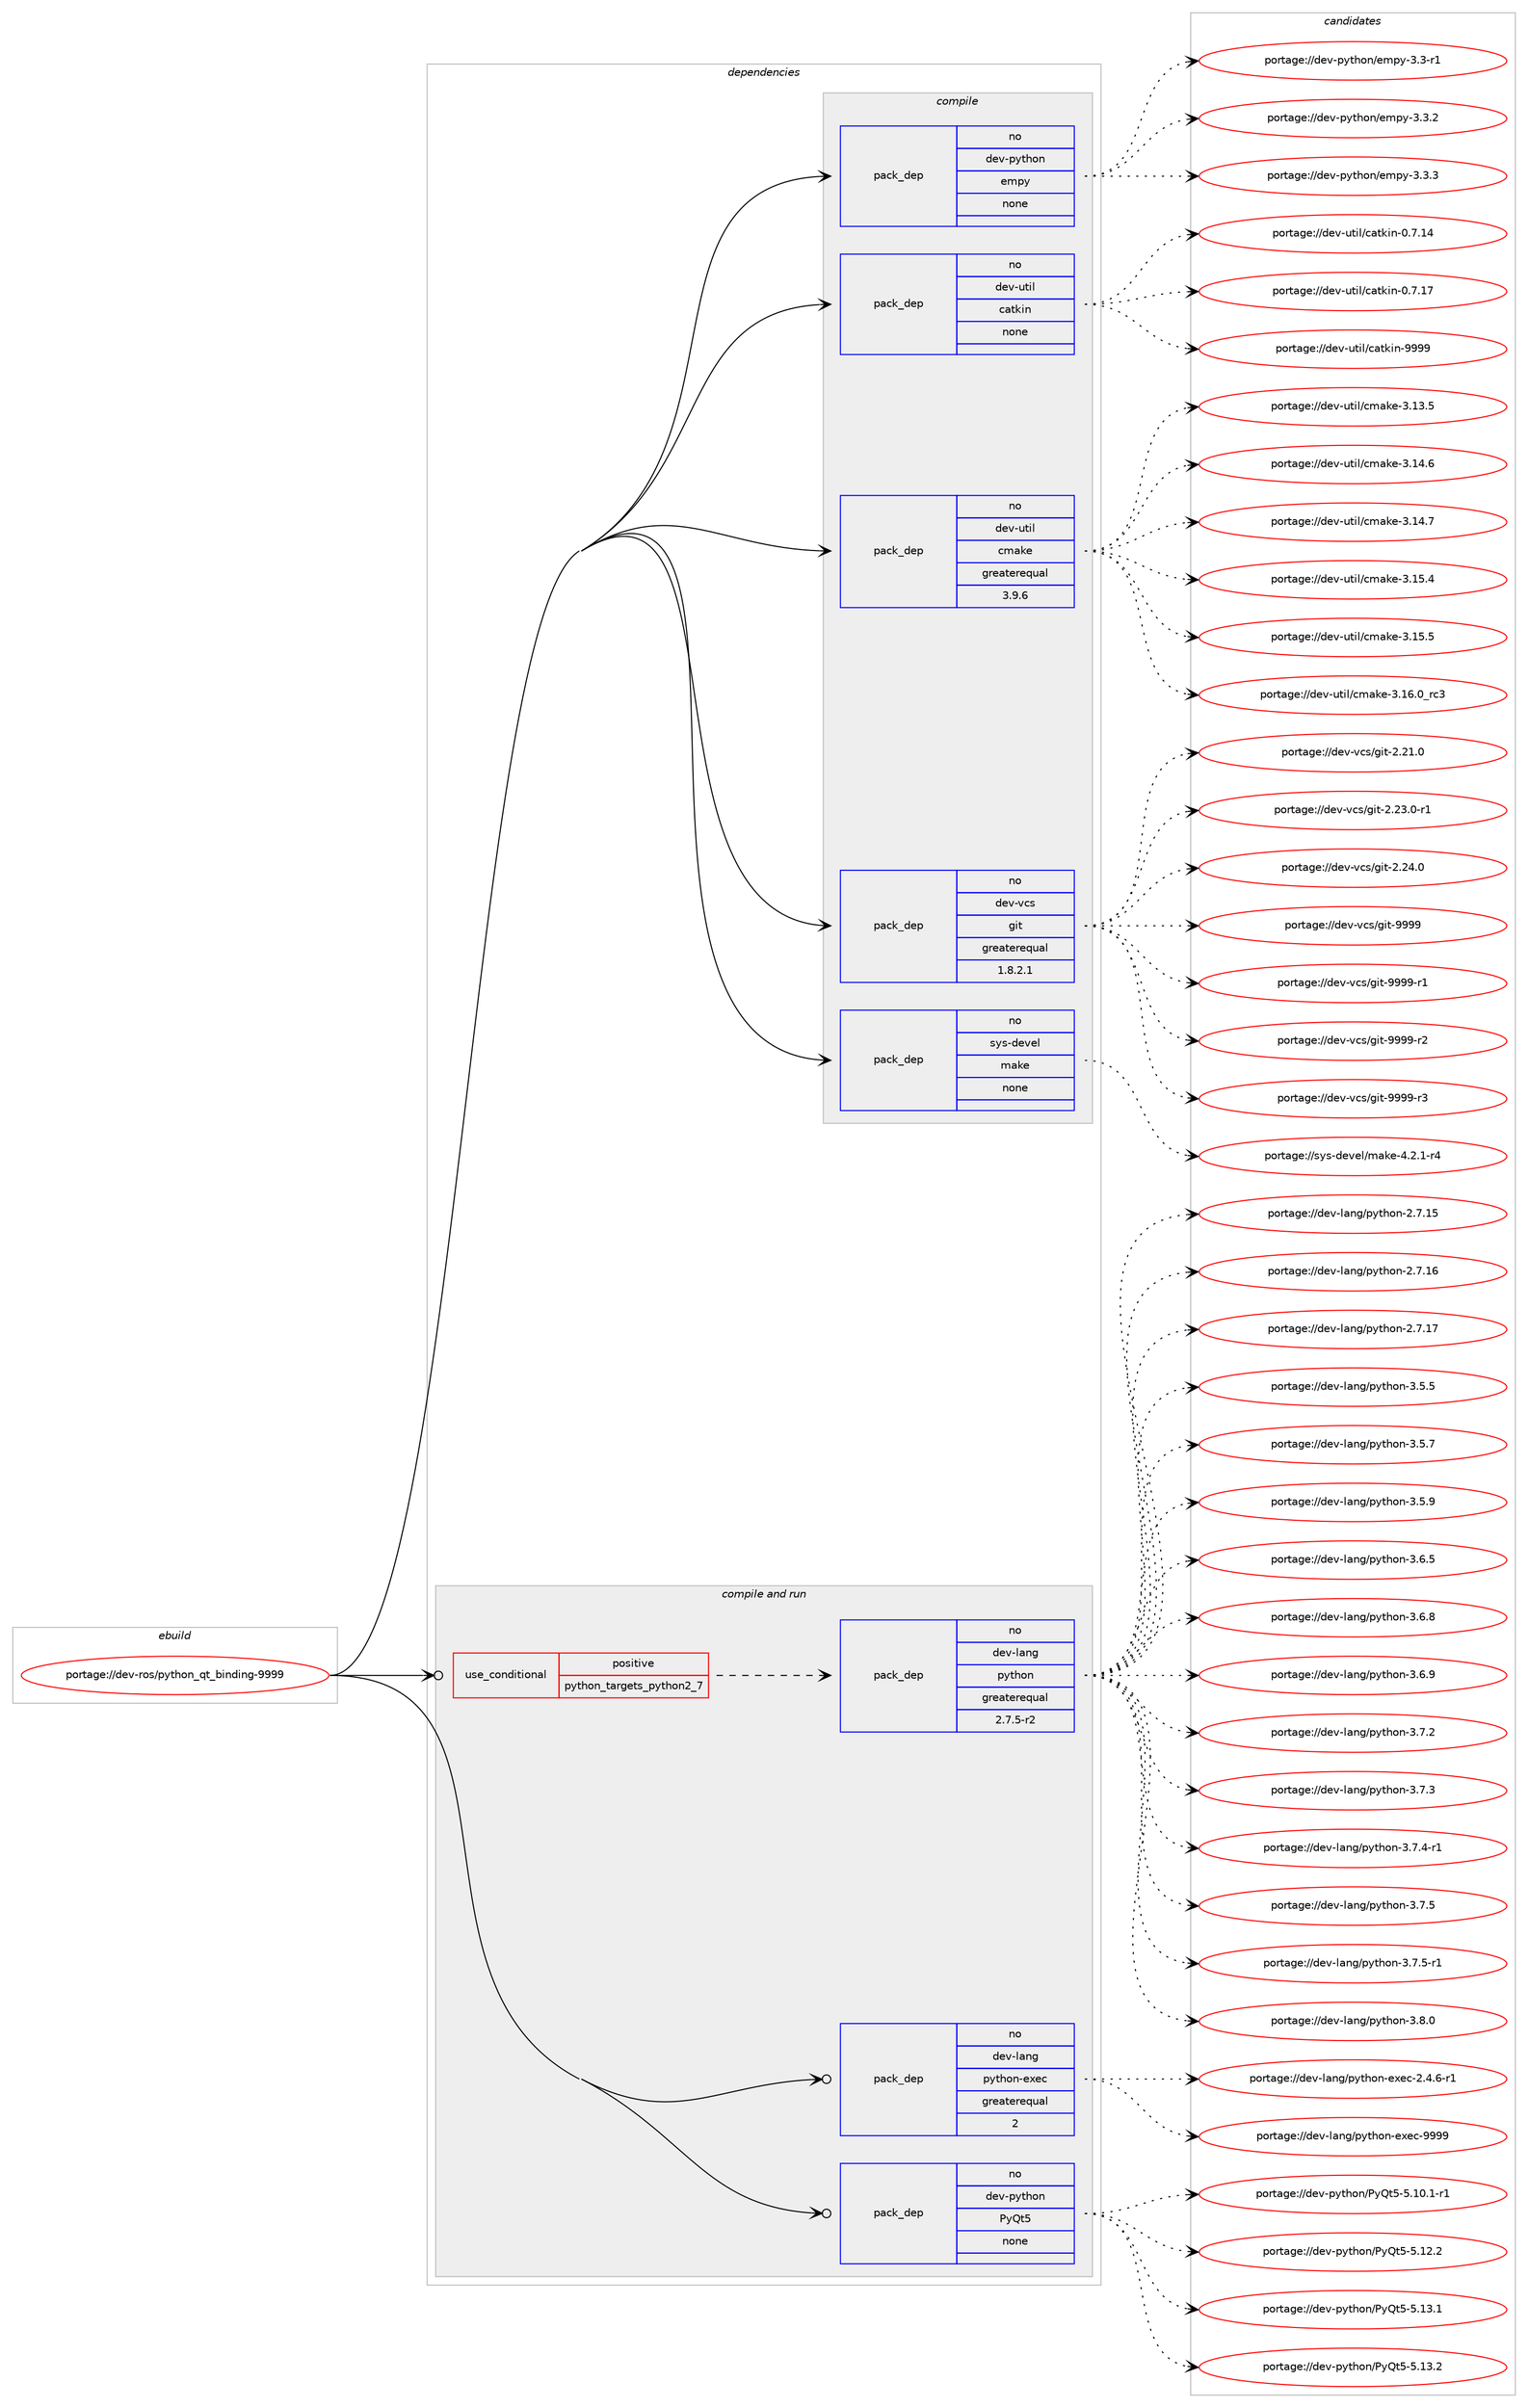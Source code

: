 digraph prolog {

# *************
# Graph options
# *************

newrank=true;
concentrate=true;
compound=true;
graph [rankdir=LR,fontname=Helvetica,fontsize=10,ranksep=1.5];#, ranksep=2.5, nodesep=0.2];
edge  [arrowhead=vee];
node  [fontname=Helvetica,fontsize=10];

# **********
# The ebuild
# **********

subgraph cluster_leftcol {
color=gray;
rank=same;
label=<<i>ebuild</i>>;
id [label="portage://dev-ros/python_qt_binding-9999", color=red, width=4, href="../dev-ros/python_qt_binding-9999.svg"];
}

# ****************
# The dependencies
# ****************

subgraph cluster_midcol {
color=gray;
label=<<i>dependencies</i>>;
subgraph cluster_compile {
fillcolor="#eeeeee";
style=filled;
label=<<i>compile</i>>;
subgraph pack146758 {
dependency193735 [label=<<TABLE BORDER="0" CELLBORDER="1" CELLSPACING="0" CELLPADDING="4" WIDTH="220"><TR><TD ROWSPAN="6" CELLPADDING="30">pack_dep</TD></TR><TR><TD WIDTH="110">no</TD></TR><TR><TD>dev-python</TD></TR><TR><TD>empy</TD></TR><TR><TD>none</TD></TR><TR><TD></TD></TR></TABLE>>, shape=none, color=blue];
}
id:e -> dependency193735:w [weight=20,style="solid",arrowhead="vee"];
subgraph pack146759 {
dependency193736 [label=<<TABLE BORDER="0" CELLBORDER="1" CELLSPACING="0" CELLPADDING="4" WIDTH="220"><TR><TD ROWSPAN="6" CELLPADDING="30">pack_dep</TD></TR><TR><TD WIDTH="110">no</TD></TR><TR><TD>dev-util</TD></TR><TR><TD>catkin</TD></TR><TR><TD>none</TD></TR><TR><TD></TD></TR></TABLE>>, shape=none, color=blue];
}
id:e -> dependency193736:w [weight=20,style="solid",arrowhead="vee"];
subgraph pack146760 {
dependency193737 [label=<<TABLE BORDER="0" CELLBORDER="1" CELLSPACING="0" CELLPADDING="4" WIDTH="220"><TR><TD ROWSPAN="6" CELLPADDING="30">pack_dep</TD></TR><TR><TD WIDTH="110">no</TD></TR><TR><TD>dev-util</TD></TR><TR><TD>cmake</TD></TR><TR><TD>greaterequal</TD></TR><TR><TD>3.9.6</TD></TR></TABLE>>, shape=none, color=blue];
}
id:e -> dependency193737:w [weight=20,style="solid",arrowhead="vee"];
subgraph pack146761 {
dependency193738 [label=<<TABLE BORDER="0" CELLBORDER="1" CELLSPACING="0" CELLPADDING="4" WIDTH="220"><TR><TD ROWSPAN="6" CELLPADDING="30">pack_dep</TD></TR><TR><TD WIDTH="110">no</TD></TR><TR><TD>dev-vcs</TD></TR><TR><TD>git</TD></TR><TR><TD>greaterequal</TD></TR><TR><TD>1.8.2.1</TD></TR></TABLE>>, shape=none, color=blue];
}
id:e -> dependency193738:w [weight=20,style="solid",arrowhead="vee"];
subgraph pack146762 {
dependency193739 [label=<<TABLE BORDER="0" CELLBORDER="1" CELLSPACING="0" CELLPADDING="4" WIDTH="220"><TR><TD ROWSPAN="6" CELLPADDING="30">pack_dep</TD></TR><TR><TD WIDTH="110">no</TD></TR><TR><TD>sys-devel</TD></TR><TR><TD>make</TD></TR><TR><TD>none</TD></TR><TR><TD></TD></TR></TABLE>>, shape=none, color=blue];
}
id:e -> dependency193739:w [weight=20,style="solid",arrowhead="vee"];
}
subgraph cluster_compileandrun {
fillcolor="#eeeeee";
style=filled;
label=<<i>compile and run</i>>;
subgraph cond43549 {
dependency193740 [label=<<TABLE BORDER="0" CELLBORDER="1" CELLSPACING="0" CELLPADDING="4"><TR><TD ROWSPAN="3" CELLPADDING="10">use_conditional</TD></TR><TR><TD>positive</TD></TR><TR><TD>python_targets_python2_7</TD></TR></TABLE>>, shape=none, color=red];
subgraph pack146763 {
dependency193741 [label=<<TABLE BORDER="0" CELLBORDER="1" CELLSPACING="0" CELLPADDING="4" WIDTH="220"><TR><TD ROWSPAN="6" CELLPADDING="30">pack_dep</TD></TR><TR><TD WIDTH="110">no</TD></TR><TR><TD>dev-lang</TD></TR><TR><TD>python</TD></TR><TR><TD>greaterequal</TD></TR><TR><TD>2.7.5-r2</TD></TR></TABLE>>, shape=none, color=blue];
}
dependency193740:e -> dependency193741:w [weight=20,style="dashed",arrowhead="vee"];
}
id:e -> dependency193740:w [weight=20,style="solid",arrowhead="odotvee"];
subgraph pack146764 {
dependency193742 [label=<<TABLE BORDER="0" CELLBORDER="1" CELLSPACING="0" CELLPADDING="4" WIDTH="220"><TR><TD ROWSPAN="6" CELLPADDING="30">pack_dep</TD></TR><TR><TD WIDTH="110">no</TD></TR><TR><TD>dev-lang</TD></TR><TR><TD>python-exec</TD></TR><TR><TD>greaterequal</TD></TR><TR><TD>2</TD></TR></TABLE>>, shape=none, color=blue];
}
id:e -> dependency193742:w [weight=20,style="solid",arrowhead="odotvee"];
subgraph pack146765 {
dependency193743 [label=<<TABLE BORDER="0" CELLBORDER="1" CELLSPACING="0" CELLPADDING="4" WIDTH="220"><TR><TD ROWSPAN="6" CELLPADDING="30">pack_dep</TD></TR><TR><TD WIDTH="110">no</TD></TR><TR><TD>dev-python</TD></TR><TR><TD>PyQt5</TD></TR><TR><TD>none</TD></TR><TR><TD></TD></TR></TABLE>>, shape=none, color=blue];
}
id:e -> dependency193743:w [weight=20,style="solid",arrowhead="odotvee"];
}
subgraph cluster_run {
fillcolor="#eeeeee";
style=filled;
label=<<i>run</i>>;
}
}

# **************
# The candidates
# **************

subgraph cluster_choices {
rank=same;
color=gray;
label=<<i>candidates</i>>;

subgraph choice146758 {
color=black;
nodesep=1;
choiceportage1001011184511212111610411111047101109112121455146514511449 [label="portage://dev-python/empy-3.3-r1", color=red, width=4,href="../dev-python/empy-3.3-r1.svg"];
choiceportage1001011184511212111610411111047101109112121455146514650 [label="portage://dev-python/empy-3.3.2", color=red, width=4,href="../dev-python/empy-3.3.2.svg"];
choiceportage1001011184511212111610411111047101109112121455146514651 [label="portage://dev-python/empy-3.3.3", color=red, width=4,href="../dev-python/empy-3.3.3.svg"];
dependency193735:e -> choiceportage1001011184511212111610411111047101109112121455146514511449:w [style=dotted,weight="100"];
dependency193735:e -> choiceportage1001011184511212111610411111047101109112121455146514650:w [style=dotted,weight="100"];
dependency193735:e -> choiceportage1001011184511212111610411111047101109112121455146514651:w [style=dotted,weight="100"];
}
subgraph choice146759 {
color=black;
nodesep=1;
choiceportage1001011184511711610510847999711610710511045484655464952 [label="portage://dev-util/catkin-0.7.14", color=red, width=4,href="../dev-util/catkin-0.7.14.svg"];
choiceportage1001011184511711610510847999711610710511045484655464955 [label="portage://dev-util/catkin-0.7.17", color=red, width=4,href="../dev-util/catkin-0.7.17.svg"];
choiceportage100101118451171161051084799971161071051104557575757 [label="portage://dev-util/catkin-9999", color=red, width=4,href="../dev-util/catkin-9999.svg"];
dependency193736:e -> choiceportage1001011184511711610510847999711610710511045484655464952:w [style=dotted,weight="100"];
dependency193736:e -> choiceportage1001011184511711610510847999711610710511045484655464955:w [style=dotted,weight="100"];
dependency193736:e -> choiceportage100101118451171161051084799971161071051104557575757:w [style=dotted,weight="100"];
}
subgraph choice146760 {
color=black;
nodesep=1;
choiceportage1001011184511711610510847991099710710145514649514653 [label="portage://dev-util/cmake-3.13.5", color=red, width=4,href="../dev-util/cmake-3.13.5.svg"];
choiceportage1001011184511711610510847991099710710145514649524654 [label="portage://dev-util/cmake-3.14.6", color=red, width=4,href="../dev-util/cmake-3.14.6.svg"];
choiceportage1001011184511711610510847991099710710145514649524655 [label="portage://dev-util/cmake-3.14.7", color=red, width=4,href="../dev-util/cmake-3.14.7.svg"];
choiceportage1001011184511711610510847991099710710145514649534652 [label="portage://dev-util/cmake-3.15.4", color=red, width=4,href="../dev-util/cmake-3.15.4.svg"];
choiceportage1001011184511711610510847991099710710145514649534653 [label="portage://dev-util/cmake-3.15.5", color=red, width=4,href="../dev-util/cmake-3.15.5.svg"];
choiceportage1001011184511711610510847991099710710145514649544648951149951 [label="portage://dev-util/cmake-3.16.0_rc3", color=red, width=4,href="../dev-util/cmake-3.16.0_rc3.svg"];
dependency193737:e -> choiceportage1001011184511711610510847991099710710145514649514653:w [style=dotted,weight="100"];
dependency193737:e -> choiceportage1001011184511711610510847991099710710145514649524654:w [style=dotted,weight="100"];
dependency193737:e -> choiceportage1001011184511711610510847991099710710145514649524655:w [style=dotted,weight="100"];
dependency193737:e -> choiceportage1001011184511711610510847991099710710145514649534652:w [style=dotted,weight="100"];
dependency193737:e -> choiceportage1001011184511711610510847991099710710145514649534653:w [style=dotted,weight="100"];
dependency193737:e -> choiceportage1001011184511711610510847991099710710145514649544648951149951:w [style=dotted,weight="100"];
}
subgraph choice146761 {
color=black;
nodesep=1;
choiceportage10010111845118991154710310511645504650494648 [label="portage://dev-vcs/git-2.21.0", color=red, width=4,href="../dev-vcs/git-2.21.0.svg"];
choiceportage100101118451189911547103105116455046505146484511449 [label="portage://dev-vcs/git-2.23.0-r1", color=red, width=4,href="../dev-vcs/git-2.23.0-r1.svg"];
choiceportage10010111845118991154710310511645504650524648 [label="portage://dev-vcs/git-2.24.0", color=red, width=4,href="../dev-vcs/git-2.24.0.svg"];
choiceportage1001011184511899115471031051164557575757 [label="portage://dev-vcs/git-9999", color=red, width=4,href="../dev-vcs/git-9999.svg"];
choiceportage10010111845118991154710310511645575757574511449 [label="portage://dev-vcs/git-9999-r1", color=red, width=4,href="../dev-vcs/git-9999-r1.svg"];
choiceportage10010111845118991154710310511645575757574511450 [label="portage://dev-vcs/git-9999-r2", color=red, width=4,href="../dev-vcs/git-9999-r2.svg"];
choiceportage10010111845118991154710310511645575757574511451 [label="portage://dev-vcs/git-9999-r3", color=red, width=4,href="../dev-vcs/git-9999-r3.svg"];
dependency193738:e -> choiceportage10010111845118991154710310511645504650494648:w [style=dotted,weight="100"];
dependency193738:e -> choiceportage100101118451189911547103105116455046505146484511449:w [style=dotted,weight="100"];
dependency193738:e -> choiceportage10010111845118991154710310511645504650524648:w [style=dotted,weight="100"];
dependency193738:e -> choiceportage1001011184511899115471031051164557575757:w [style=dotted,weight="100"];
dependency193738:e -> choiceportage10010111845118991154710310511645575757574511449:w [style=dotted,weight="100"];
dependency193738:e -> choiceportage10010111845118991154710310511645575757574511450:w [style=dotted,weight="100"];
dependency193738:e -> choiceportage10010111845118991154710310511645575757574511451:w [style=dotted,weight="100"];
}
subgraph choice146762 {
color=black;
nodesep=1;
choiceportage1151211154510010111810110847109971071014552465046494511452 [label="portage://sys-devel/make-4.2.1-r4", color=red, width=4,href="../sys-devel/make-4.2.1-r4.svg"];
dependency193739:e -> choiceportage1151211154510010111810110847109971071014552465046494511452:w [style=dotted,weight="100"];
}
subgraph choice146763 {
color=black;
nodesep=1;
choiceportage10010111845108971101034711212111610411111045504655464953 [label="portage://dev-lang/python-2.7.15", color=red, width=4,href="../dev-lang/python-2.7.15.svg"];
choiceportage10010111845108971101034711212111610411111045504655464954 [label="portage://dev-lang/python-2.7.16", color=red, width=4,href="../dev-lang/python-2.7.16.svg"];
choiceportage10010111845108971101034711212111610411111045504655464955 [label="portage://dev-lang/python-2.7.17", color=red, width=4,href="../dev-lang/python-2.7.17.svg"];
choiceportage100101118451089711010347112121116104111110455146534653 [label="portage://dev-lang/python-3.5.5", color=red, width=4,href="../dev-lang/python-3.5.5.svg"];
choiceportage100101118451089711010347112121116104111110455146534655 [label="portage://dev-lang/python-3.5.7", color=red, width=4,href="../dev-lang/python-3.5.7.svg"];
choiceportage100101118451089711010347112121116104111110455146534657 [label="portage://dev-lang/python-3.5.9", color=red, width=4,href="../dev-lang/python-3.5.9.svg"];
choiceportage100101118451089711010347112121116104111110455146544653 [label="portage://dev-lang/python-3.6.5", color=red, width=4,href="../dev-lang/python-3.6.5.svg"];
choiceportage100101118451089711010347112121116104111110455146544656 [label="portage://dev-lang/python-3.6.8", color=red, width=4,href="../dev-lang/python-3.6.8.svg"];
choiceportage100101118451089711010347112121116104111110455146544657 [label="portage://dev-lang/python-3.6.9", color=red, width=4,href="../dev-lang/python-3.6.9.svg"];
choiceportage100101118451089711010347112121116104111110455146554650 [label="portage://dev-lang/python-3.7.2", color=red, width=4,href="../dev-lang/python-3.7.2.svg"];
choiceportage100101118451089711010347112121116104111110455146554651 [label="portage://dev-lang/python-3.7.3", color=red, width=4,href="../dev-lang/python-3.7.3.svg"];
choiceportage1001011184510897110103471121211161041111104551465546524511449 [label="portage://dev-lang/python-3.7.4-r1", color=red, width=4,href="../dev-lang/python-3.7.4-r1.svg"];
choiceportage100101118451089711010347112121116104111110455146554653 [label="portage://dev-lang/python-3.7.5", color=red, width=4,href="../dev-lang/python-3.7.5.svg"];
choiceportage1001011184510897110103471121211161041111104551465546534511449 [label="portage://dev-lang/python-3.7.5-r1", color=red, width=4,href="../dev-lang/python-3.7.5-r1.svg"];
choiceportage100101118451089711010347112121116104111110455146564648 [label="portage://dev-lang/python-3.8.0", color=red, width=4,href="../dev-lang/python-3.8.0.svg"];
dependency193741:e -> choiceportage10010111845108971101034711212111610411111045504655464953:w [style=dotted,weight="100"];
dependency193741:e -> choiceportage10010111845108971101034711212111610411111045504655464954:w [style=dotted,weight="100"];
dependency193741:e -> choiceportage10010111845108971101034711212111610411111045504655464955:w [style=dotted,weight="100"];
dependency193741:e -> choiceportage100101118451089711010347112121116104111110455146534653:w [style=dotted,weight="100"];
dependency193741:e -> choiceportage100101118451089711010347112121116104111110455146534655:w [style=dotted,weight="100"];
dependency193741:e -> choiceportage100101118451089711010347112121116104111110455146534657:w [style=dotted,weight="100"];
dependency193741:e -> choiceportage100101118451089711010347112121116104111110455146544653:w [style=dotted,weight="100"];
dependency193741:e -> choiceportage100101118451089711010347112121116104111110455146544656:w [style=dotted,weight="100"];
dependency193741:e -> choiceportage100101118451089711010347112121116104111110455146544657:w [style=dotted,weight="100"];
dependency193741:e -> choiceportage100101118451089711010347112121116104111110455146554650:w [style=dotted,weight="100"];
dependency193741:e -> choiceportage100101118451089711010347112121116104111110455146554651:w [style=dotted,weight="100"];
dependency193741:e -> choiceportage1001011184510897110103471121211161041111104551465546524511449:w [style=dotted,weight="100"];
dependency193741:e -> choiceportage100101118451089711010347112121116104111110455146554653:w [style=dotted,weight="100"];
dependency193741:e -> choiceportage1001011184510897110103471121211161041111104551465546534511449:w [style=dotted,weight="100"];
dependency193741:e -> choiceportage100101118451089711010347112121116104111110455146564648:w [style=dotted,weight="100"];
}
subgraph choice146764 {
color=black;
nodesep=1;
choiceportage10010111845108971101034711212111610411111045101120101994550465246544511449 [label="portage://dev-lang/python-exec-2.4.6-r1", color=red, width=4,href="../dev-lang/python-exec-2.4.6-r1.svg"];
choiceportage10010111845108971101034711212111610411111045101120101994557575757 [label="portage://dev-lang/python-exec-9999", color=red, width=4,href="../dev-lang/python-exec-9999.svg"];
dependency193742:e -> choiceportage10010111845108971101034711212111610411111045101120101994550465246544511449:w [style=dotted,weight="100"];
dependency193742:e -> choiceportage10010111845108971101034711212111610411111045101120101994557575757:w [style=dotted,weight="100"];
}
subgraph choice146765 {
color=black;
nodesep=1;
choiceportage1001011184511212111610411111047801218111653455346494846494511449 [label="portage://dev-python/PyQt5-5.10.1-r1", color=red, width=4,href="../dev-python/PyQt5-5.10.1-r1.svg"];
choiceportage100101118451121211161041111104780121811165345534649504650 [label="portage://dev-python/PyQt5-5.12.2", color=red, width=4,href="../dev-python/PyQt5-5.12.2.svg"];
choiceportage100101118451121211161041111104780121811165345534649514649 [label="portage://dev-python/PyQt5-5.13.1", color=red, width=4,href="../dev-python/PyQt5-5.13.1.svg"];
choiceportage100101118451121211161041111104780121811165345534649514650 [label="portage://dev-python/PyQt5-5.13.2", color=red, width=4,href="../dev-python/PyQt5-5.13.2.svg"];
dependency193743:e -> choiceportage1001011184511212111610411111047801218111653455346494846494511449:w [style=dotted,weight="100"];
dependency193743:e -> choiceportage100101118451121211161041111104780121811165345534649504650:w [style=dotted,weight="100"];
dependency193743:e -> choiceportage100101118451121211161041111104780121811165345534649514649:w [style=dotted,weight="100"];
dependency193743:e -> choiceportage100101118451121211161041111104780121811165345534649514650:w [style=dotted,weight="100"];
}
}

}
